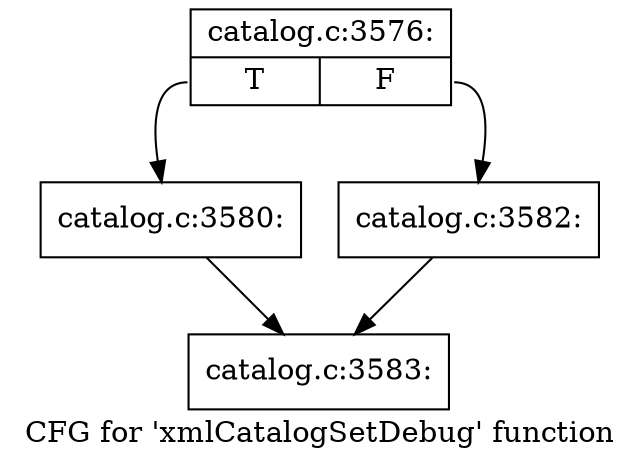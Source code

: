 digraph "CFG for 'xmlCatalogSetDebug' function" {
	label="CFG for 'xmlCatalogSetDebug' function";

	Node0x3942220 [shape=record,label="{catalog.c:3576:|{<s0>T|<s1>F}}"];
	Node0x3942220:s0 -> Node0x3940200;
	Node0x3942220:s1 -> Node0x39402a0;
	Node0x3940200 [shape=record,label="{catalog.c:3580:}"];
	Node0x3940200 -> Node0x3940250;
	Node0x39402a0 [shape=record,label="{catalog.c:3582:}"];
	Node0x39402a0 -> Node0x3940250;
	Node0x3940250 [shape=record,label="{catalog.c:3583:}"];
}
